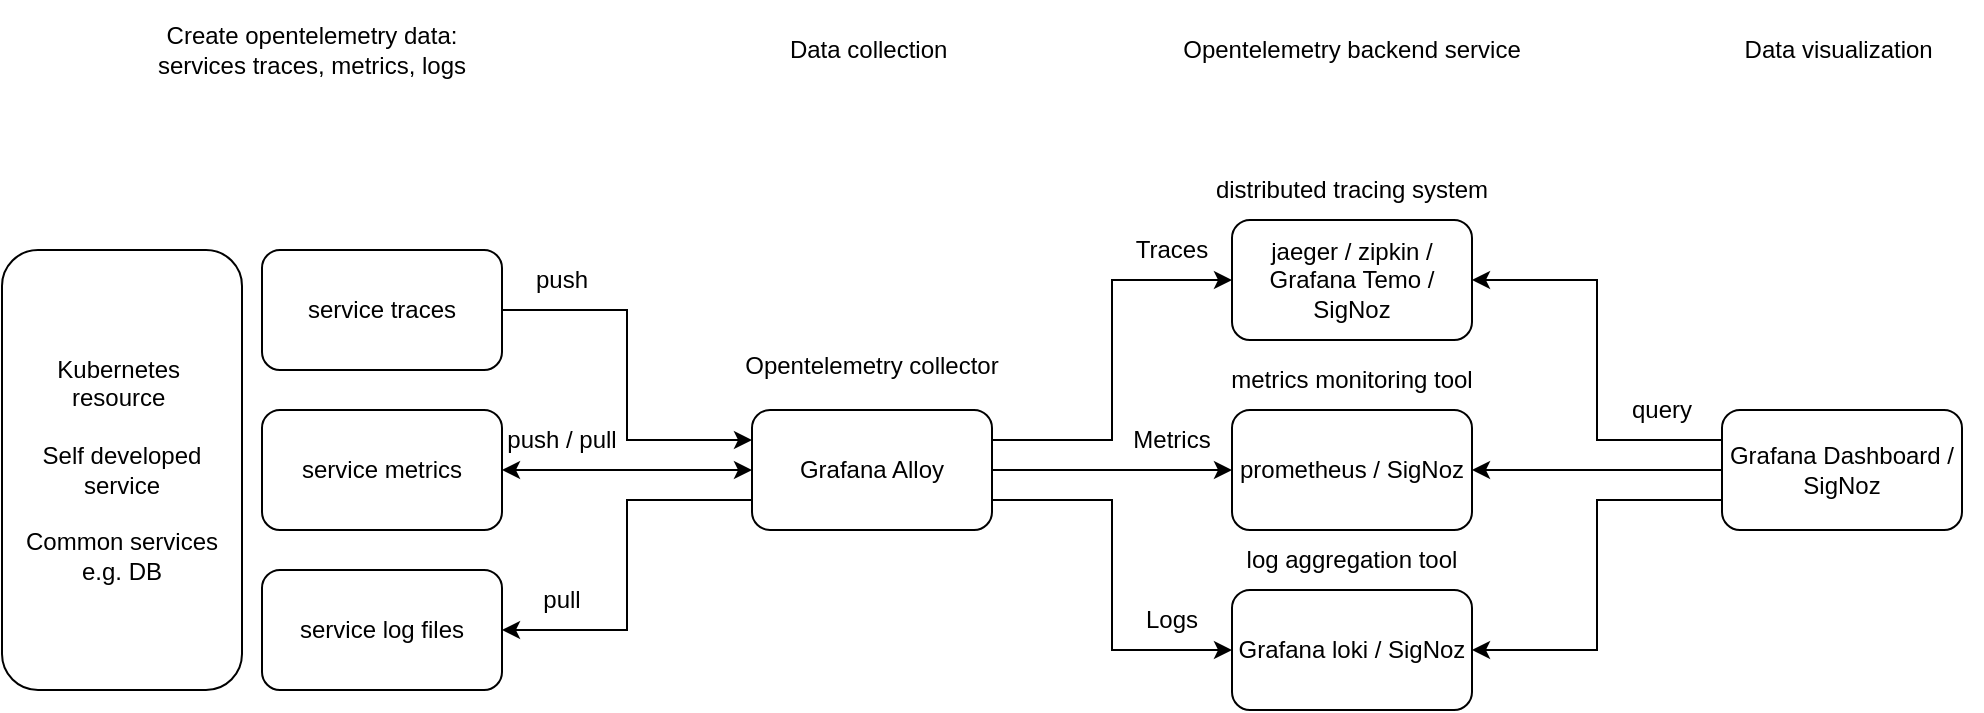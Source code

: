 <mxfile version="24.7.1" type="github">
  <diagram name="Page-1" id="OH43Q2p7CrI-r2DC9hQY">
    <mxGraphModel dx="1221" dy="815" grid="1" gridSize="10" guides="1" tooltips="1" connect="1" arrows="1" fold="1" page="1" pageScale="1" pageWidth="1169" pageHeight="827" math="0" shadow="0">
      <root>
        <mxCell id="0" />
        <mxCell id="1" parent="0" />
        <mxCell id="XkusFXG1ogZ0uMMPyKRi-22" style="edgeStyle=orthogonalEdgeStyle;rounded=0;orthogonalLoop=1;jettySize=auto;html=1;exitX=1;exitY=0.25;exitDx=0;exitDy=0;entryX=0;entryY=0.5;entryDx=0;entryDy=0;" edge="1" parent="1" source="XkusFXG1ogZ0uMMPyKRi-1" target="XkusFXG1ogZ0uMMPyKRi-17">
          <mxGeometry relative="1" as="geometry" />
        </mxCell>
        <mxCell id="XkusFXG1ogZ0uMMPyKRi-25" style="edgeStyle=orthogonalEdgeStyle;rounded=0;orthogonalLoop=1;jettySize=auto;html=1;exitX=1;exitY=0.5;exitDx=0;exitDy=0;entryX=0;entryY=0.5;entryDx=0;entryDy=0;" edge="1" parent="1" source="XkusFXG1ogZ0uMMPyKRi-1" target="XkusFXG1ogZ0uMMPyKRi-23">
          <mxGeometry relative="1" as="geometry" />
        </mxCell>
        <mxCell id="XkusFXG1ogZ0uMMPyKRi-29" style="edgeStyle=orthogonalEdgeStyle;rounded=0;orthogonalLoop=1;jettySize=auto;html=1;exitX=1;exitY=0.75;exitDx=0;exitDy=0;entryX=0;entryY=0.5;entryDx=0;entryDy=0;" edge="1" parent="1" source="XkusFXG1ogZ0uMMPyKRi-1" target="XkusFXG1ogZ0uMMPyKRi-27">
          <mxGeometry relative="1" as="geometry" />
        </mxCell>
        <mxCell id="XkusFXG1ogZ0uMMPyKRi-1" value="Grafana A&lt;span style=&quot;background-color: initial;&quot;&gt;lloy&lt;/span&gt;" style="rounded=1;whiteSpace=wrap;html=1;" vertex="1" parent="1">
          <mxGeometry x="475" y="245" width="120" height="60" as="geometry" />
        </mxCell>
        <mxCell id="XkusFXG1ogZ0uMMPyKRi-5" style="edgeStyle=orthogonalEdgeStyle;rounded=0;orthogonalLoop=1;jettySize=auto;html=1;exitX=1;exitY=0.5;exitDx=0;exitDy=0;entryX=0;entryY=0.25;entryDx=0;entryDy=0;" edge="1" parent="1" source="XkusFXG1ogZ0uMMPyKRi-2" target="XkusFXG1ogZ0uMMPyKRi-1">
          <mxGeometry relative="1" as="geometry" />
        </mxCell>
        <mxCell id="XkusFXG1ogZ0uMMPyKRi-2" value="service traces" style="rounded=1;whiteSpace=wrap;html=1;" vertex="1" parent="1">
          <mxGeometry x="230" y="165" width="120" height="60" as="geometry" />
        </mxCell>
        <mxCell id="XkusFXG1ogZ0uMMPyKRi-3" value="service metrics" style="rounded=1;whiteSpace=wrap;html=1;" vertex="1" parent="1">
          <mxGeometry x="230" y="245" width="120" height="60" as="geometry" />
        </mxCell>
        <mxCell id="XkusFXG1ogZ0uMMPyKRi-7" style="edgeStyle=orthogonalEdgeStyle;rounded=0;orthogonalLoop=1;jettySize=auto;html=1;exitX=0;exitY=0.75;exitDx=0;exitDy=0;entryX=1;entryY=0.5;entryDx=0;entryDy=0;" edge="1" parent="1" source="XkusFXG1ogZ0uMMPyKRi-1" target="XkusFXG1ogZ0uMMPyKRi-4">
          <mxGeometry relative="1" as="geometry">
            <mxPoint x="390" y="405" as="targetPoint" />
          </mxGeometry>
        </mxCell>
        <mxCell id="XkusFXG1ogZ0uMMPyKRi-4" value="service log files" style="rounded=1;whiteSpace=wrap;html=1;" vertex="1" parent="1">
          <mxGeometry x="230" y="325" width="120" height="60" as="geometry" />
        </mxCell>
        <mxCell id="XkusFXG1ogZ0uMMPyKRi-10" value="&lt;div&gt;Kubernetes&amp;nbsp;&lt;/div&gt;&lt;div&gt;resource&amp;nbsp;&lt;/div&gt;&lt;div&gt;&lt;br&gt;&lt;/div&gt;&lt;div&gt;Self developed service&lt;/div&gt;&lt;div&gt;&lt;br&gt;&lt;/div&gt;&lt;div&gt;Common services&lt;/div&gt;&lt;div&gt;e.g. DB&lt;/div&gt;" style="rounded=1;whiteSpace=wrap;html=1;" vertex="1" parent="1">
          <mxGeometry x="100" y="165" width="120" height="220" as="geometry" />
        </mxCell>
        <mxCell id="XkusFXG1ogZ0uMMPyKRi-11" value="push" style="text;html=1;align=center;verticalAlign=middle;whiteSpace=wrap;rounded=0;" vertex="1" parent="1">
          <mxGeometry x="350" y="165" width="60" height="30" as="geometry" />
        </mxCell>
        <mxCell id="XkusFXG1ogZ0uMMPyKRi-12" value="Opentelemetry collector&lt;div&gt;&lt;br&gt;&lt;/div&gt;" style="text;html=1;align=center;verticalAlign=middle;whiteSpace=wrap;rounded=0;" vertex="1" parent="1">
          <mxGeometry x="470" y="200" width="130" height="60" as="geometry" />
        </mxCell>
        <mxCell id="XkusFXG1ogZ0uMMPyKRi-13" value="push&amp;nbsp;/ pull" style="text;html=1;align=center;verticalAlign=middle;whiteSpace=wrap;rounded=0;" vertex="1" parent="1">
          <mxGeometry x="350" y="245" width="60" height="30" as="geometry" />
        </mxCell>
        <mxCell id="XkusFXG1ogZ0uMMPyKRi-14" value="" style="endArrow=classic;startArrow=classic;html=1;rounded=0;entryX=0;entryY=0.5;entryDx=0;entryDy=0;exitX=1;exitY=0.5;exitDx=0;exitDy=0;" edge="1" parent="1" source="XkusFXG1ogZ0uMMPyKRi-3" target="XkusFXG1ogZ0uMMPyKRi-1">
          <mxGeometry width="50" height="50" relative="1" as="geometry">
            <mxPoint x="440" y="475" as="sourcePoint" />
            <mxPoint x="490" y="425" as="targetPoint" />
          </mxGeometry>
        </mxCell>
        <mxCell id="XkusFXG1ogZ0uMMPyKRi-15" value="pull" style="text;html=1;align=center;verticalAlign=middle;whiteSpace=wrap;rounded=0;" vertex="1" parent="1">
          <mxGeometry x="350" y="325" width="60" height="30" as="geometry" />
        </mxCell>
        <mxCell id="XkusFXG1ogZ0uMMPyKRi-34" style="edgeStyle=orthogonalEdgeStyle;rounded=0;orthogonalLoop=1;jettySize=auto;html=1;entryX=1;entryY=0.5;entryDx=0;entryDy=0;exitX=0;exitY=0.25;exitDx=0;exitDy=0;" edge="1" parent="1" source="XkusFXG1ogZ0uMMPyKRi-16" target="XkusFXG1ogZ0uMMPyKRi-17">
          <mxGeometry relative="1" as="geometry" />
        </mxCell>
        <mxCell id="XkusFXG1ogZ0uMMPyKRi-35" style="edgeStyle=orthogonalEdgeStyle;rounded=0;orthogonalLoop=1;jettySize=auto;html=1;exitX=0;exitY=0.5;exitDx=0;exitDy=0;entryX=1;entryY=0.5;entryDx=0;entryDy=0;" edge="1" parent="1" source="XkusFXG1ogZ0uMMPyKRi-16" target="XkusFXG1ogZ0uMMPyKRi-23">
          <mxGeometry relative="1" as="geometry" />
        </mxCell>
        <mxCell id="XkusFXG1ogZ0uMMPyKRi-36" style="edgeStyle=orthogonalEdgeStyle;rounded=0;orthogonalLoop=1;jettySize=auto;html=1;exitX=0;exitY=0.75;exitDx=0;exitDy=0;entryX=1;entryY=0.5;entryDx=0;entryDy=0;" edge="1" parent="1" source="XkusFXG1ogZ0uMMPyKRi-16" target="XkusFXG1ogZ0uMMPyKRi-27">
          <mxGeometry relative="1" as="geometry" />
        </mxCell>
        <mxCell id="XkusFXG1ogZ0uMMPyKRi-16" value="Grafana Dashboard / SigNoz" style="rounded=1;whiteSpace=wrap;html=1;" vertex="1" parent="1">
          <mxGeometry x="960" y="245" width="120" height="60" as="geometry" />
        </mxCell>
        <mxCell id="XkusFXG1ogZ0uMMPyKRi-17" value="jaeger / zipkin / Grafana Temo / SigNoz" style="rounded=1;whiteSpace=wrap;html=1;" vertex="1" parent="1">
          <mxGeometry x="715" y="150" width="120" height="60" as="geometry" />
        </mxCell>
        <mxCell id="XkusFXG1ogZ0uMMPyKRi-18" value="Opentelemetry backend service" style="text;html=1;align=center;verticalAlign=middle;whiteSpace=wrap;rounded=0;" vertex="1" parent="1">
          <mxGeometry x="680" y="50" width="190" height="30" as="geometry" />
        </mxCell>
        <mxCell id="XkusFXG1ogZ0uMMPyKRi-20" value="distributed tracing system" style="text;html=1;align=center;verticalAlign=middle;whiteSpace=wrap;rounded=0;" vertex="1" parent="1">
          <mxGeometry x="690" y="120" width="170" height="30" as="geometry" />
        </mxCell>
        <mxCell id="XkusFXG1ogZ0uMMPyKRi-21" value="Traces" style="text;html=1;align=center;verticalAlign=middle;whiteSpace=wrap;rounded=0;" vertex="1" parent="1">
          <mxGeometry x="655" y="150" width="60" height="30" as="geometry" />
        </mxCell>
        <mxCell id="XkusFXG1ogZ0uMMPyKRi-23" value="prometheus / SigNoz" style="rounded=1;whiteSpace=wrap;html=1;" vertex="1" parent="1">
          <mxGeometry x="715" y="245" width="120" height="60" as="geometry" />
        </mxCell>
        <mxCell id="XkusFXG1ogZ0uMMPyKRi-24" value="metrics monitoring tool" style="text;html=1;align=center;verticalAlign=middle;whiteSpace=wrap;rounded=0;" vertex="1" parent="1">
          <mxGeometry x="700" y="215" width="150" height="30" as="geometry" />
        </mxCell>
        <mxCell id="XkusFXG1ogZ0uMMPyKRi-26" value="Metrics" style="text;html=1;align=center;verticalAlign=middle;whiteSpace=wrap;rounded=0;" vertex="1" parent="1">
          <mxGeometry x="655" y="245" width="60" height="30" as="geometry" />
        </mxCell>
        <mxCell id="XkusFXG1ogZ0uMMPyKRi-27" value="Grafana loki / SigNoz" style="rounded=1;whiteSpace=wrap;html=1;" vertex="1" parent="1">
          <mxGeometry x="715" y="335" width="120" height="60" as="geometry" />
        </mxCell>
        <mxCell id="XkusFXG1ogZ0uMMPyKRi-28" value="log aggregation tool" style="text;html=1;align=center;verticalAlign=middle;whiteSpace=wrap;rounded=0;" vertex="1" parent="1">
          <mxGeometry x="700" y="305" width="150" height="30" as="geometry" />
        </mxCell>
        <mxCell id="XkusFXG1ogZ0uMMPyKRi-30" value="Logs" style="text;html=1;align=center;verticalAlign=middle;whiteSpace=wrap;rounded=0;" vertex="1" parent="1">
          <mxGeometry x="655" y="335" width="60" height="30" as="geometry" />
        </mxCell>
        <mxCell id="XkusFXG1ogZ0uMMPyKRi-31" value="Create opentelemetry data: services traces, metrics, logs" style="text;html=1;align=center;verticalAlign=middle;whiteSpace=wrap;rounded=0;" vertex="1" parent="1">
          <mxGeometry x="170" y="40" width="170" height="50" as="geometry" />
        </mxCell>
        <mxCell id="XkusFXG1ogZ0uMMPyKRi-32" value="Data collection&amp;nbsp;" style="text;html=1;align=center;verticalAlign=middle;whiteSpace=wrap;rounded=0;" vertex="1" parent="1">
          <mxGeometry x="465" y="50" width="140" height="30" as="geometry" />
        </mxCell>
        <mxCell id="XkusFXG1ogZ0uMMPyKRi-33" value="Data visualization&amp;nbsp;" style="text;html=1;align=center;verticalAlign=middle;whiteSpace=wrap;rounded=0;" vertex="1" parent="1">
          <mxGeometry x="950" y="50" width="140" height="30" as="geometry" />
        </mxCell>
        <mxCell id="XkusFXG1ogZ0uMMPyKRi-37" value="query" style="text;html=1;align=center;verticalAlign=middle;whiteSpace=wrap;rounded=0;" vertex="1" parent="1">
          <mxGeometry x="900" y="230" width="60" height="30" as="geometry" />
        </mxCell>
      </root>
    </mxGraphModel>
  </diagram>
</mxfile>
